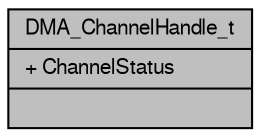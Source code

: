 digraph "DMA_ChannelHandle_t"
{
  edge [fontname="FreeSans",fontsize="10",labelfontname="FreeSans",labelfontsize="10"];
  node [fontname="FreeSans",fontsize="10",shape=record];
  Node1 [label="{DMA_ChannelHandle_t\n|+ ChannelStatus\l|}",height=0.2,width=0.4,color="black", fillcolor="grey75", style="filled", fontcolor="black"];
}
